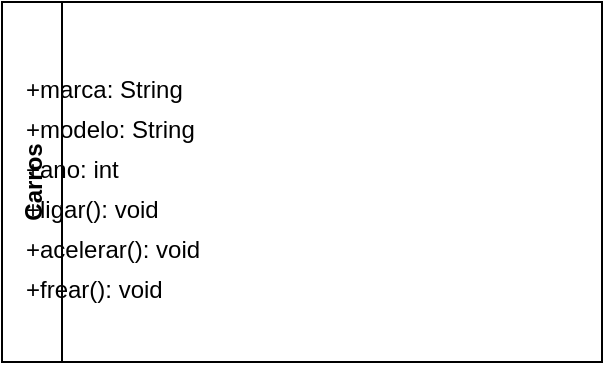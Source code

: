 <mxfile>
  <diagram name="Classe Carros">
    <mxGraphModel dx="1000" dy="1000" grid="1" gridSize="10" guides="1" tooltips="1" connect="1">
      <root>
        <mxCell id="0" />
        <mxCell id="1" parent="0" />

        <!-- Classe Principal -->
        <mxCell id="2" value="Carros" style="shape=swimlane;startSize=30;fontStyle=1;horizontal=0;swimlaneFillColor=#FFFFFF;strokeColor=#000000;" vertex="1" parent="1">
          <mxGeometry x="100" y="100" width="300" height="180" as="geometry" />
        </mxCell>

        <!-- Linha Separadora Atributos/Métodos -->
        <mxCell id="3" style="line;strokeColor=#000000;" edge="1" parent="2">
          <mxGeometry relative="1" as="geometry" />
        </mxCell>

        <!-- Atributos -->
        <mxCell id="4" value="+marca: String" style="text;align=left;spacingLeft=10;fontStyle=0;" vertex="1" parent="2">
          <mxGeometry y="30" width="300" height="20" as="geometry" />
        </mxCell>
        <mxCell id="5" value="+modelo: String" style="text;align=left;spacingLeft=10;fontStyle=0;" vertex="1" parent="2">
          <mxGeometry y="50" width="300" height="20" as="geometry" />
        </mxCell>
        <mxCell id="6" value="+ano: int" style="text;align=left;spacingLeft=10;fontStyle=0;" vertex="1" parent="2">
          <mxGeometry y="70" width="300" height="20" as="geometry" />
        </mxCell>

        <!-- Linha Separadora Métodos -->
        <mxCell id="7" style="line;strokeColor=#000000;" edge="1" parent="2">
          <mxGeometry relative="1" as="geometry" />
        </mxCell>

        <!-- Métodos -->
        <mxCell id="8" value="+ligar(): void" style="text;align=left;spacingLeft=10;fontStyle=0;" vertex="1" parent="2">
          <mxGeometry y="90" width="300" height="20" as="geometry" />
        </mxCell>
        <mxCell id="9" value="+acelerar(): void" style="text;align=left;spacingLeft=10;fontStyle=0;" vertex="1" parent="2">
          <mxGeometry y="110" width="300" height="20" as="geometry" />
        </mxCell>
        <mxCell id="10" value="+frear(): void" style="text;align=left;spacingLeft=10;fontStyle=0;" vertex="1" parent="2">
          <mxGeometry y="130" width="300" height="20" as="geometry" />
        </mxCell>

      </root>
    </mxGraphModel>
  </diagram>
</mxfile>
